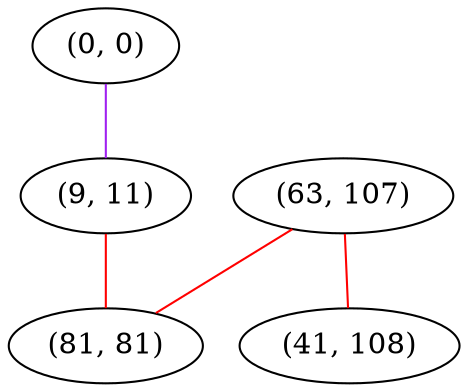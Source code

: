 graph "" {
"(0, 0)";
"(63, 107)";
"(9, 11)";
"(81, 81)";
"(41, 108)";
"(0, 0)" -- "(9, 11)"  [color=purple, key=0, weight=4];
"(63, 107)" -- "(81, 81)"  [color=red, key=0, weight=1];
"(63, 107)" -- "(41, 108)"  [color=red, key=0, weight=1];
"(9, 11)" -- "(81, 81)"  [color=red, key=0, weight=1];
}
